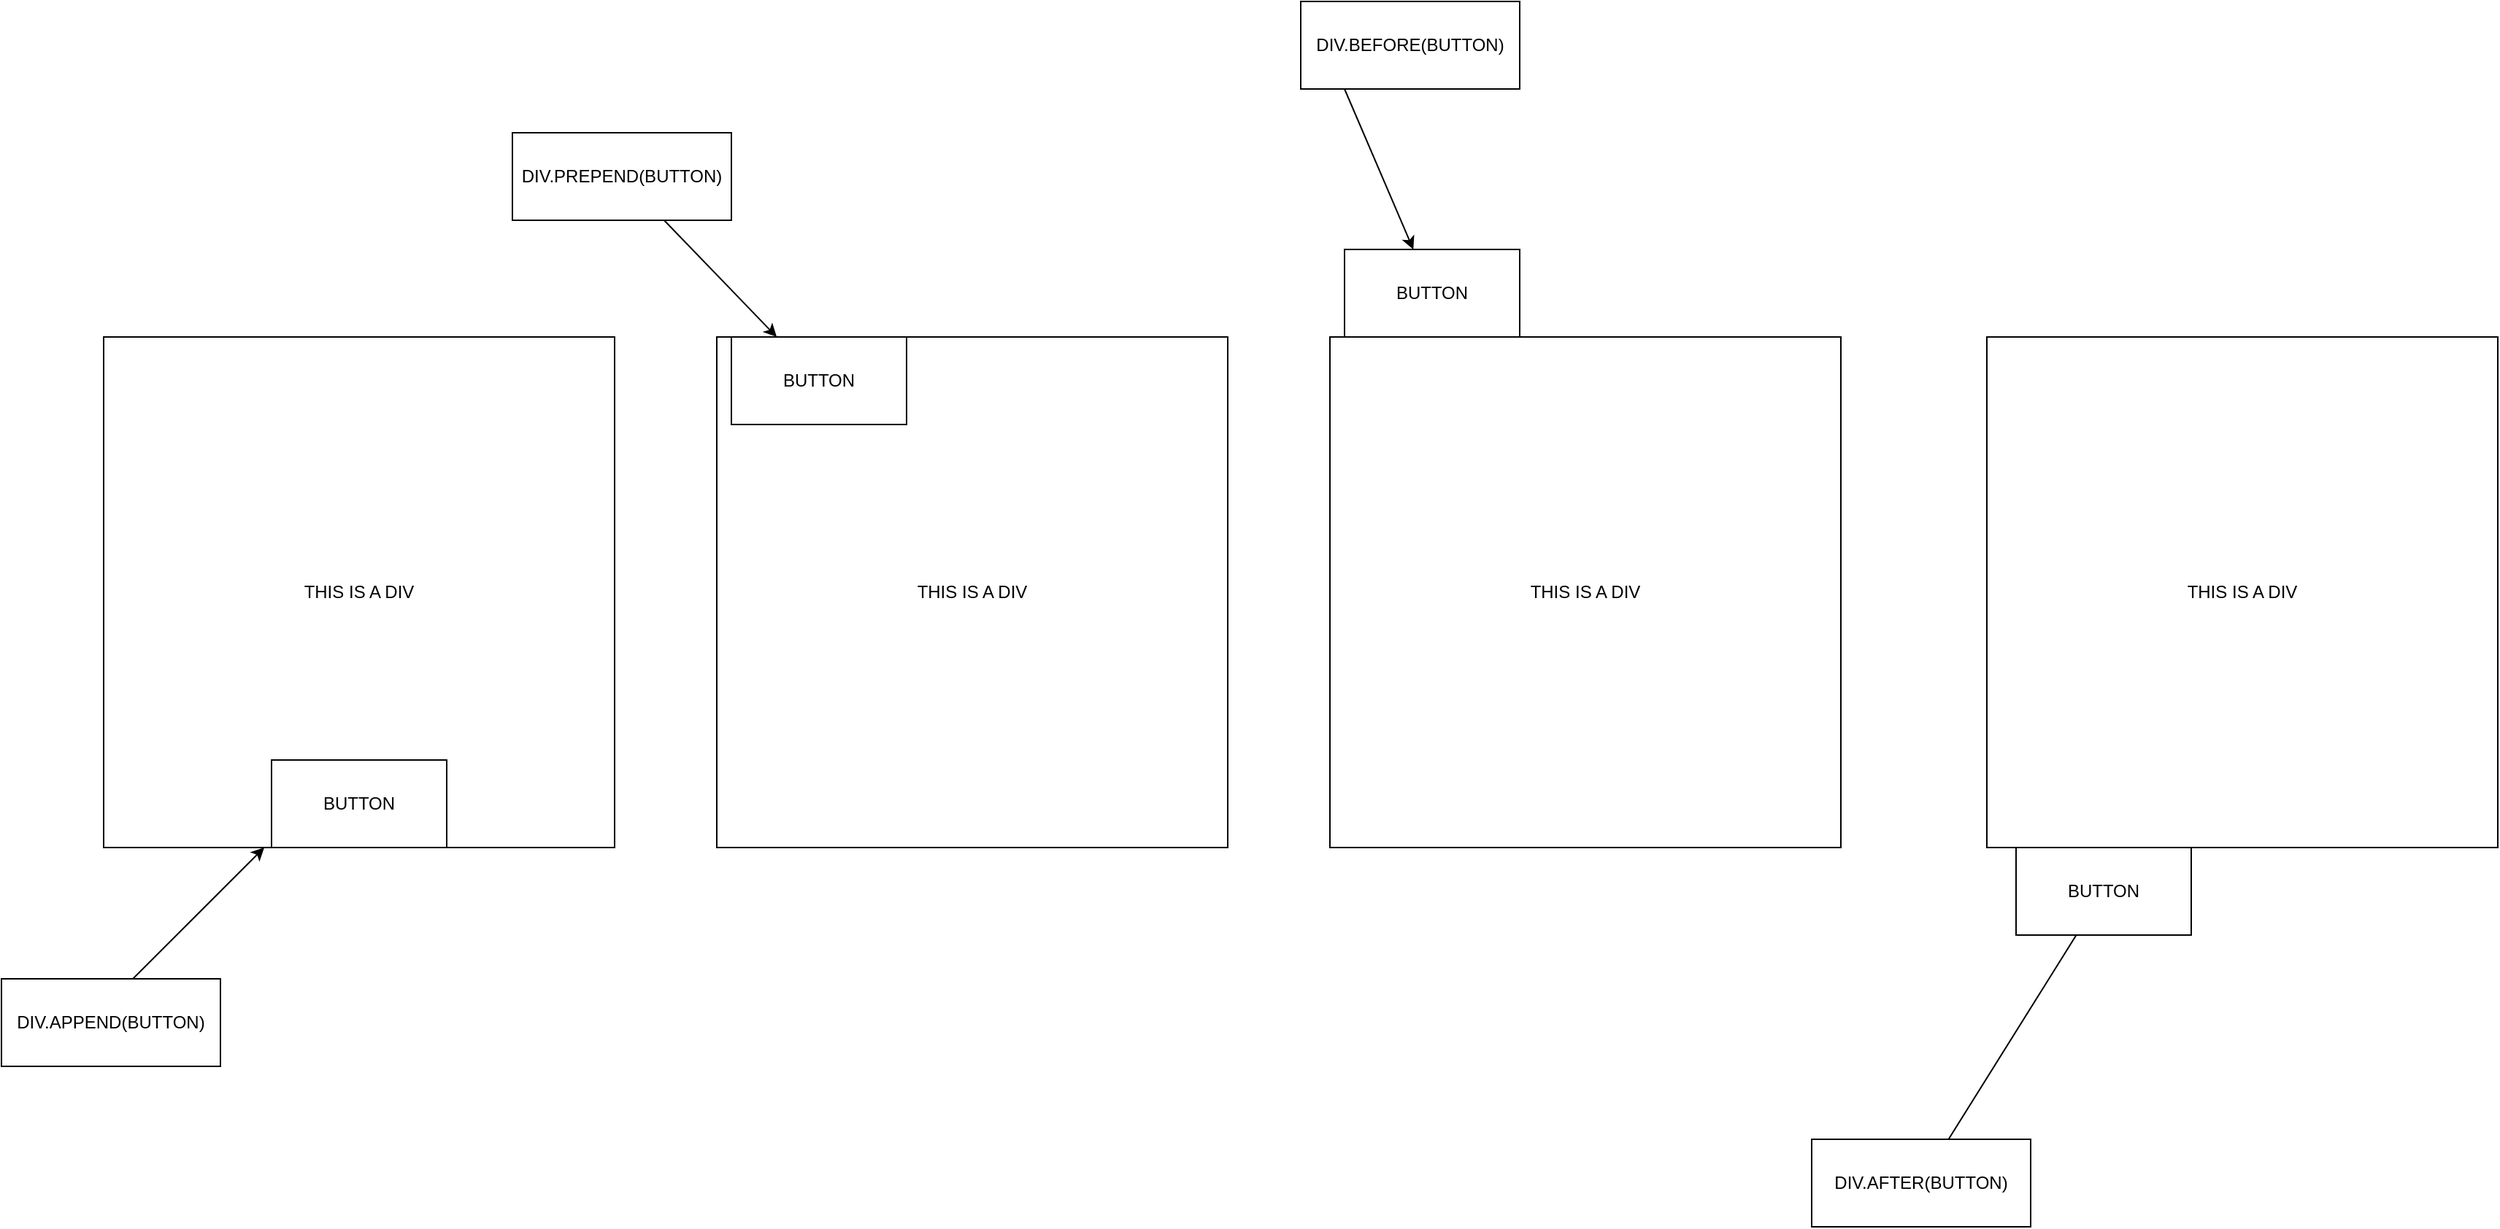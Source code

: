 <mxfile>
    <diagram id="qSGStTwh8_wicevLnicR" name="Page-1">
        <mxGraphModel dx="2001" dy="2323" grid="1" gridSize="10" guides="1" tooltips="1" connect="1" arrows="1" fold="1" page="1" pageScale="1" pageWidth="850" pageHeight="1100" math="0" shadow="0">
            <root>
                <mxCell id="0"/>
                <mxCell id="1" parent="0"/>
                <mxCell id="2" value="THIS IS A DIV&lt;br&gt;" style="whiteSpace=wrap;html=1;aspect=fixed;" vertex="1" parent="1">
                    <mxGeometry x="260" y="160" width="350" height="350" as="geometry"/>
                </mxCell>
                <mxCell id="3" value="BUTTON" style="rounded=0;whiteSpace=wrap;html=1;" vertex="1" parent="1">
                    <mxGeometry x="375" y="450" width="120" height="60" as="geometry"/>
                </mxCell>
                <mxCell id="4" value="" style="endArrow=classic;html=1;" edge="1" parent="1">
                    <mxGeometry width="50" height="50" relative="1" as="geometry">
                        <mxPoint x="270" y="610" as="sourcePoint"/>
                        <mxPoint x="370" y="510" as="targetPoint"/>
                    </mxGeometry>
                </mxCell>
                <mxCell id="5" value="DIV.APPEND(BUTTON)" style="rounded=0;whiteSpace=wrap;html=1;" vertex="1" parent="1">
                    <mxGeometry x="190" y="600" width="150" height="60" as="geometry"/>
                </mxCell>
                <mxCell id="6" value="THIS IS A DIV&lt;br&gt;" style="whiteSpace=wrap;html=1;aspect=fixed;" vertex="1" parent="1">
                    <mxGeometry x="680" y="160" width="350" height="350" as="geometry"/>
                </mxCell>
                <mxCell id="7" value="BUTTON" style="rounded=0;whiteSpace=wrap;html=1;" vertex="1" parent="1">
                    <mxGeometry x="690" y="160" width="120" height="60" as="geometry"/>
                </mxCell>
                <mxCell id="8" value="" style="endArrow=classic;html=1;" edge="1" parent="1" source="9" target="7">
                    <mxGeometry width="50" height="50" relative="1" as="geometry">
                        <mxPoint x="690" y="610" as="sourcePoint"/>
                        <mxPoint x="790" y="510" as="targetPoint"/>
                    </mxGeometry>
                </mxCell>
                <mxCell id="9" value="DIV.PREPEND(BUTTON)" style="rounded=0;whiteSpace=wrap;html=1;" vertex="1" parent="1">
                    <mxGeometry x="540" y="20" width="150" height="60" as="geometry"/>
                </mxCell>
                <mxCell id="10" value="THIS IS A DIV&lt;br&gt;" style="whiteSpace=wrap;html=1;aspect=fixed;" vertex="1" parent="1">
                    <mxGeometry x="1100" y="160" width="350" height="350" as="geometry"/>
                </mxCell>
                <mxCell id="11" value="BUTTON" style="rounded=0;whiteSpace=wrap;html=1;" vertex="1" parent="1">
                    <mxGeometry x="1110" y="100" width="120" height="60" as="geometry"/>
                </mxCell>
                <mxCell id="12" value="" style="endArrow=classic;html=1;" edge="1" parent="1" target="11">
                    <mxGeometry width="50" height="50" relative="1" as="geometry">
                        <mxPoint x="1110" y="-10" as="sourcePoint"/>
                        <mxPoint x="1250" y="30" as="targetPoint"/>
                    </mxGeometry>
                </mxCell>
                <mxCell id="13" value="DIV.BEFORE(BUTTON)" style="rounded=0;whiteSpace=wrap;html=1;" vertex="1" parent="1">
                    <mxGeometry x="1080" y="-70" width="150" height="60" as="geometry"/>
                </mxCell>
                <mxCell id="15" value="THIS IS A DIV&lt;br&gt;" style="whiteSpace=wrap;html=1;aspect=fixed;" vertex="1" parent="1">
                    <mxGeometry x="1550" y="160" width="350" height="350" as="geometry"/>
                </mxCell>
                <mxCell id="17" value="" style="endArrow=classic;html=1;startArrow=none;" edge="1" parent="1" source="16">
                    <mxGeometry width="50" height="50" relative="1" as="geometry">
                        <mxPoint x="1560" y="610" as="sourcePoint"/>
                        <mxPoint x="1660" y="510" as="targetPoint"/>
                    </mxGeometry>
                </mxCell>
                <mxCell id="18" value="DIV.AFTER(BUTTON)" style="rounded=0;whiteSpace=wrap;html=1;" vertex="1" parent="1">
                    <mxGeometry x="1430" y="710" width="150" height="60" as="geometry"/>
                </mxCell>
                <mxCell id="19" value="" style="endArrow=none;html=1;" edge="1" parent="1" source="18" target="16">
                    <mxGeometry width="50" height="50" relative="1" as="geometry">
                        <mxPoint x="1560" y="610" as="sourcePoint"/>
                        <mxPoint x="1660" y="510" as="targetPoint"/>
                    </mxGeometry>
                </mxCell>
                <mxCell id="16" value="BUTTON" style="rounded=0;whiteSpace=wrap;html=1;" vertex="1" parent="1">
                    <mxGeometry x="1570" y="510" width="120" height="60" as="geometry"/>
                </mxCell>
            </root>
        </mxGraphModel>
    </diagram>
</mxfile>